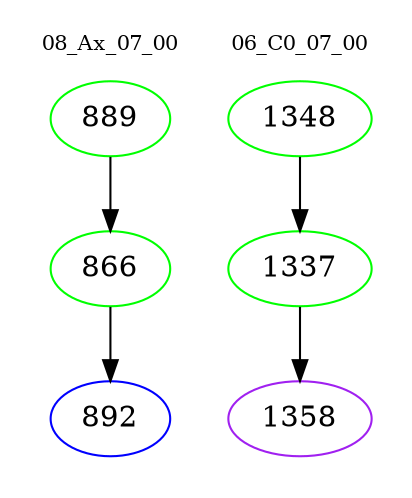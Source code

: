 digraph{
subgraph cluster_0 {
color = white
label = "08_Ax_07_00";
fontsize=10;
T0_889 [label="889", color="green"]
T0_889 -> T0_866 [color="black"]
T0_866 [label="866", color="green"]
T0_866 -> T0_892 [color="black"]
T0_892 [label="892", color="blue"]
}
subgraph cluster_1 {
color = white
label = "06_C0_07_00";
fontsize=10;
T1_1348 [label="1348", color="green"]
T1_1348 -> T1_1337 [color="black"]
T1_1337 [label="1337", color="green"]
T1_1337 -> T1_1358 [color="black"]
T1_1358 [label="1358", color="purple"]
}
}
